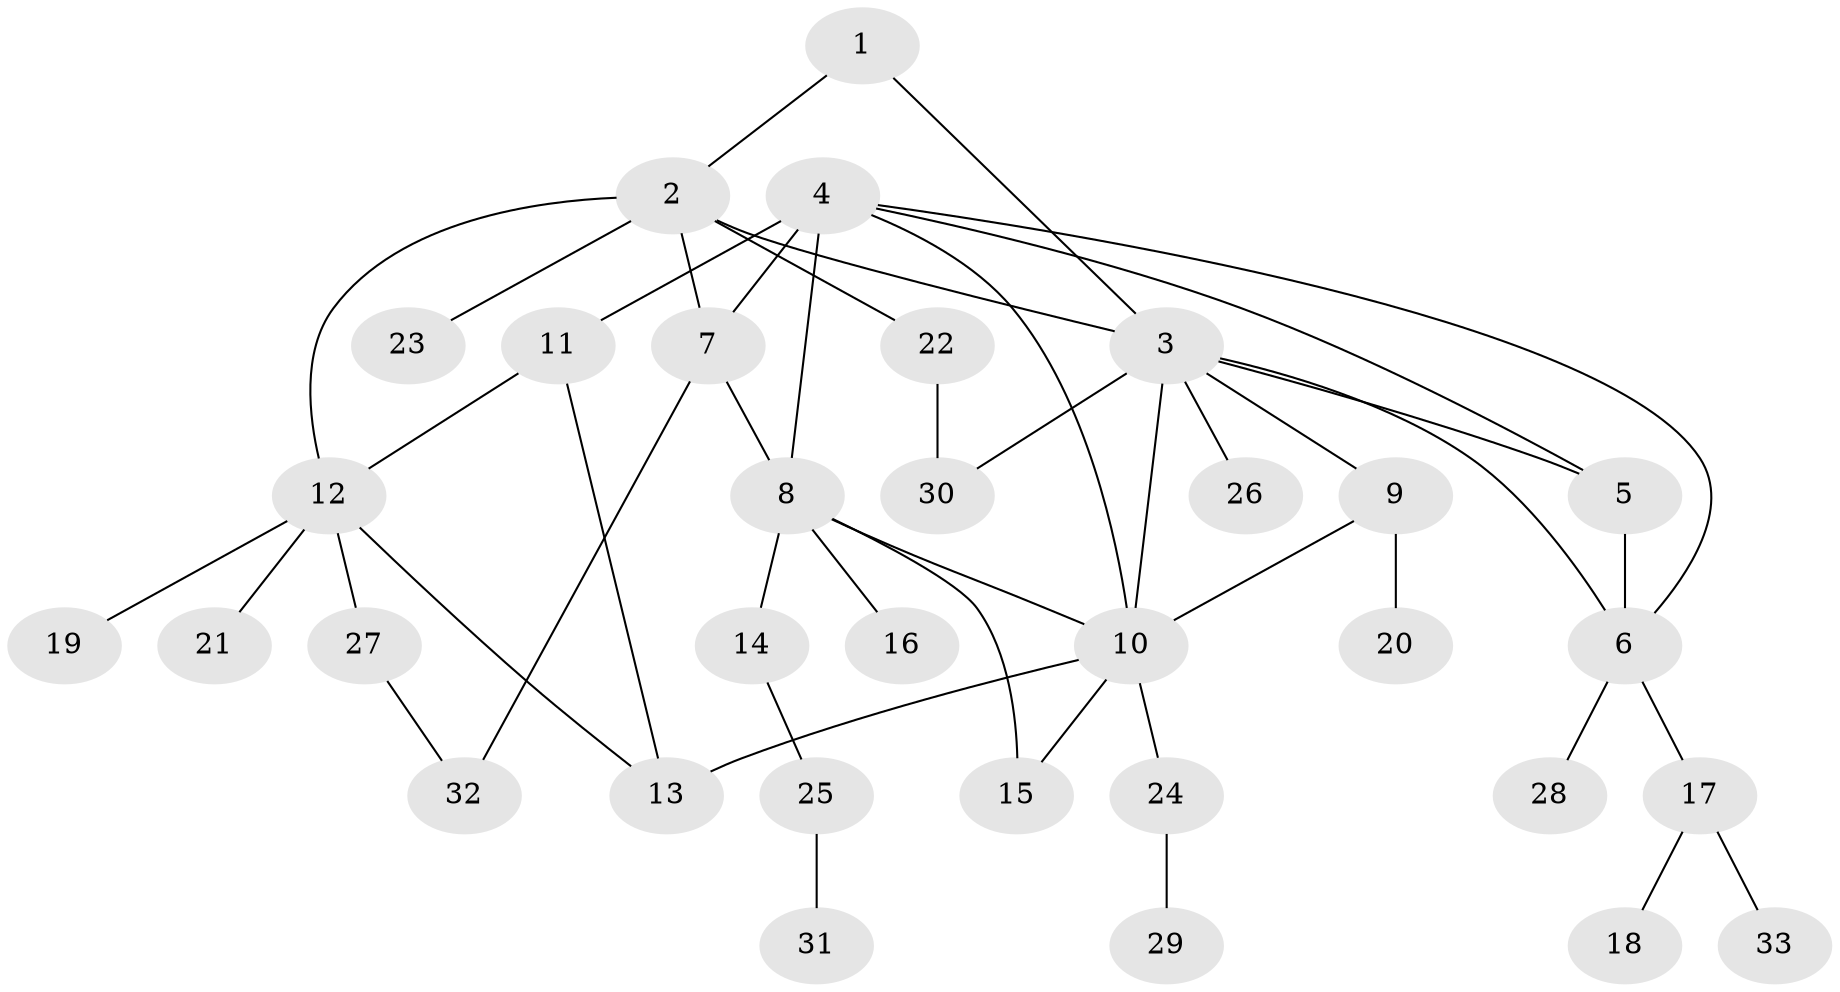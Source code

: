 // original degree distribution, {3: 0.09523809523809523, 8: 0.031746031746031744, 5: 0.031746031746031744, 4: 0.06349206349206349, 6: 0.07936507936507936, 7: 0.031746031746031744, 2: 0.19047619047619047, 1: 0.47619047619047616}
// Generated by graph-tools (version 1.1) at 2025/37/03/09/25 02:37:37]
// undirected, 33 vertices, 46 edges
graph export_dot {
graph [start="1"]
  node [color=gray90,style=filled];
  1;
  2;
  3;
  4;
  5;
  6;
  7;
  8;
  9;
  10;
  11;
  12;
  13;
  14;
  15;
  16;
  17;
  18;
  19;
  20;
  21;
  22;
  23;
  24;
  25;
  26;
  27;
  28;
  29;
  30;
  31;
  32;
  33;
  1 -- 2 [weight=1.0];
  1 -- 3 [weight=1.0];
  2 -- 3 [weight=1.0];
  2 -- 7 [weight=1.0];
  2 -- 12 [weight=1.0];
  2 -- 22 [weight=1.0];
  2 -- 23 [weight=2.0];
  3 -- 5 [weight=1.0];
  3 -- 6 [weight=1.0];
  3 -- 9 [weight=1.0];
  3 -- 10 [weight=2.0];
  3 -- 26 [weight=1.0];
  3 -- 30 [weight=1.0];
  4 -- 5 [weight=2.0];
  4 -- 6 [weight=1.0];
  4 -- 7 [weight=2.0];
  4 -- 8 [weight=1.0];
  4 -- 10 [weight=1.0];
  4 -- 11 [weight=3.0];
  5 -- 6 [weight=1.0];
  6 -- 17 [weight=1.0];
  6 -- 28 [weight=1.0];
  7 -- 8 [weight=1.0];
  7 -- 32 [weight=1.0];
  8 -- 10 [weight=1.0];
  8 -- 14 [weight=1.0];
  8 -- 15 [weight=2.0];
  8 -- 16 [weight=1.0];
  9 -- 10 [weight=1.0];
  9 -- 20 [weight=1.0];
  10 -- 13 [weight=3.0];
  10 -- 15 [weight=1.0];
  10 -- 24 [weight=1.0];
  11 -- 12 [weight=1.0];
  11 -- 13 [weight=1.0];
  12 -- 13 [weight=1.0];
  12 -- 19 [weight=1.0];
  12 -- 21 [weight=1.0];
  12 -- 27 [weight=1.0];
  14 -- 25 [weight=1.0];
  17 -- 18 [weight=1.0];
  17 -- 33 [weight=1.0];
  22 -- 30 [weight=2.0];
  24 -- 29 [weight=1.0];
  25 -- 31 [weight=1.0];
  27 -- 32 [weight=1.0];
}

